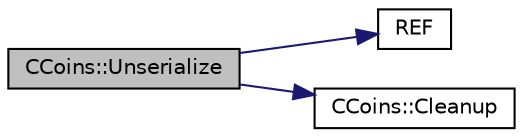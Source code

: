 digraph "CCoins::Unserialize"
{
  edge [fontname="Helvetica",fontsize="10",labelfontname="Helvetica",labelfontsize="10"];
  node [fontname="Helvetica",fontsize="10",shape=record];
  rankdir="LR";
  Node99 [label="CCoins::Unserialize",height=0.2,width=0.4,color="black", fillcolor="grey75", style="filled", fontcolor="black"];
  Node99 -> Node100 [color="midnightblue",fontsize="10",style="solid",fontname="Helvetica"];
  Node100 [label="REF",height=0.2,width=0.4,color="black", fillcolor="white", style="filled",URL="$serialize_8h.html#abd1caa7e45d4ba31b7dfdda9949c3b05",tooltip="Used to bypass the rule against non-const reference to temporary where it makes sense with wrappers s..."];
  Node99 -> Node101 [color="midnightblue",fontsize="10",style="solid",fontname="Helvetica"];
  Node101 [label="CCoins::Cleanup",height=0.2,width=0.4,color="black", fillcolor="white", style="filled",URL="$class_c_coins.html#a7cfa2efc07f4d35785c9c75caa8bddcb",tooltip="remove spent outputs at the end of vout "];
}
